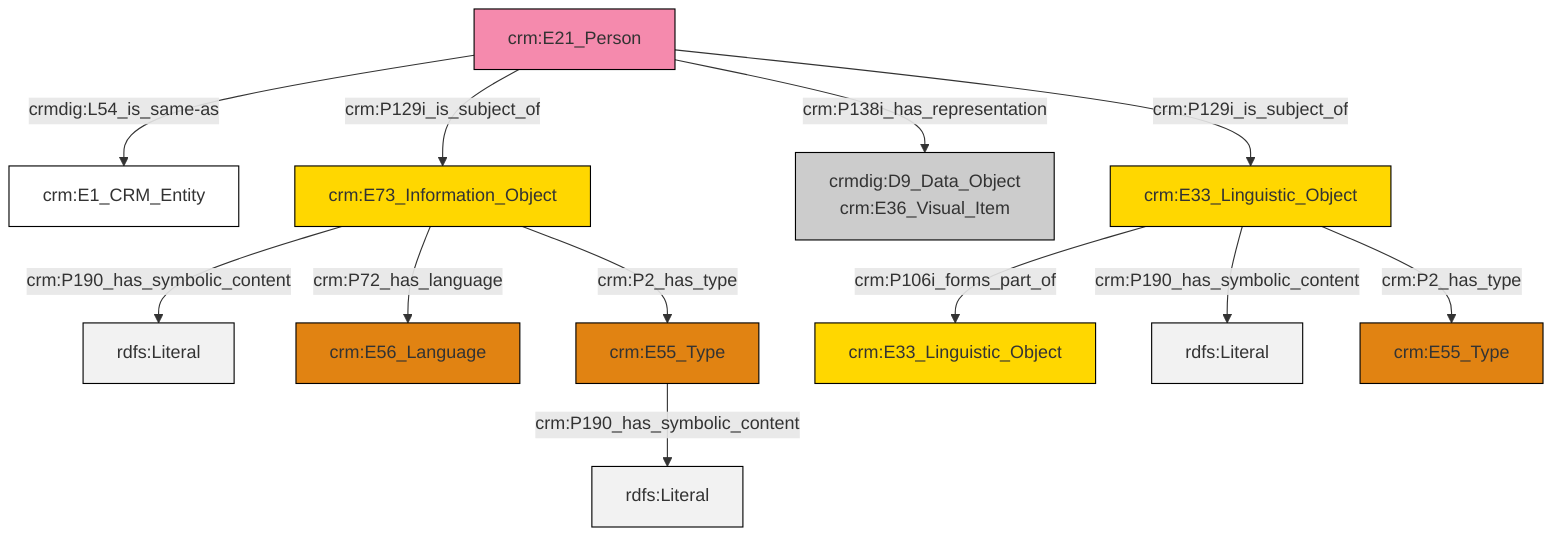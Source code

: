 graph TD
classDef Literal fill:#f2f2f2,stroke:#000000;
classDef CRM_Entity fill:#FFFFFF,stroke:#000000;
classDef Temporal_Entity fill:#00C9E6, stroke:#000000;
classDef Type fill:#E18312, stroke:#000000;
classDef Time-Span fill:#2C9C91, stroke:#000000;
classDef Appellation fill:#FFEB7F, stroke:#000000;
classDef Place fill:#008836, stroke:#000000;
classDef Persistent_Item fill:#B266B2, stroke:#000000;
classDef Conceptual_Object fill:#FFD700, stroke:#000000;
classDef Physical_Thing fill:#D2B48C, stroke:#000000;
classDef Actor fill:#f58aad, stroke:#000000;
classDef PC_Classes fill:#4ce600, stroke:#000000;
classDef Multi fill:#cccccc,stroke:#000000;

2["crm:E21_Person"]:::Actor -->|crmdig:L54_is_same-as| 3["crm:E1_CRM_Entity"]:::CRM_Entity
6["crm:E55_Type"]:::Type -->|crm:P190_has_symbolic_content| 8[rdfs:Literal]:::Literal
9["crm:E33_Linguistic_Object"]:::Conceptual_Object -->|crm:P106i_forms_part_of| 10["crm:E33_Linguistic_Object"]:::Conceptual_Object
0["crm:E73_Information_Object"]:::Conceptual_Object -->|crm:P190_has_symbolic_content| 11[rdfs:Literal]:::Literal
0["crm:E73_Information_Object"]:::Conceptual_Object -->|crm:P72_has_language| 4["crm:E56_Language"]:::Type
9["crm:E33_Linguistic_Object"]:::Conceptual_Object -->|crm:P190_has_symbolic_content| 20[rdfs:Literal]:::Literal
2["crm:E21_Person"]:::Actor -->|crm:P129i_is_subject_of| 0["crm:E73_Information_Object"]:::Conceptual_Object
2["crm:E21_Person"]:::Actor -->|crm:P138i_has_representation| 13["crmdig:D9_Data_Object<br>crm:E36_Visual_Item"]:::Multi
9["crm:E33_Linguistic_Object"]:::Conceptual_Object -->|crm:P2_has_type| 17["crm:E55_Type"]:::Type
0["crm:E73_Information_Object"]:::Conceptual_Object -->|crm:P2_has_type| 6["crm:E55_Type"]:::Type
2["crm:E21_Person"]:::Actor -->|crm:P129i_is_subject_of| 9["crm:E33_Linguistic_Object"]:::Conceptual_Object